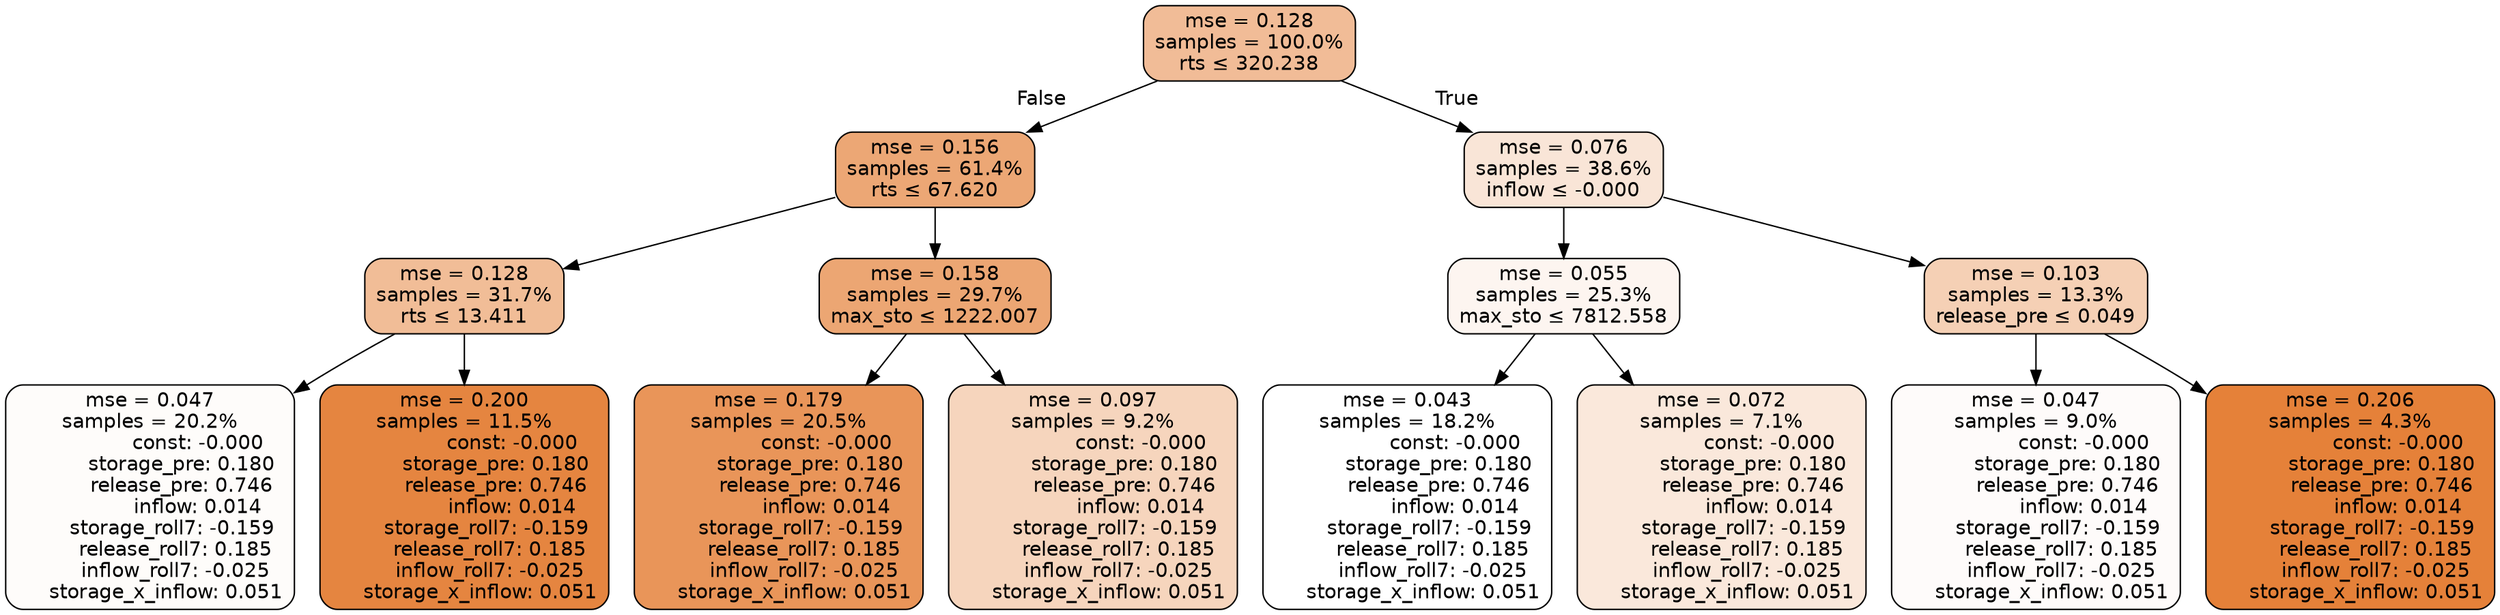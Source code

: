 digraph tree {
node [shape=rectangle, style="filled, rounded", color="black", fontname=helvetica] ;
edge [fontname=helvetica] ;
	"0" [label="mse = 0.128
samples = 100.0%
rts &le; 320.238", fillcolor="#f1bc97"]
	"1" [label="mse = 0.156
samples = 61.4%
rts &le; 67.620", fillcolor="#eca775"]
	"2" [label="mse = 0.128
samples = 31.7%
rts &le; 13.411", fillcolor="#f1bd97"]
	"3" [label="mse = 0.047
samples = 20.2%
               const: -0.000
          storage_pre: 0.180
          release_pre: 0.746
               inflow: 0.014
       storage_roll7: -0.159
        release_roll7: 0.185
        inflow_roll7: -0.025
     storage_x_inflow: 0.051", fillcolor="#fefcfa"]
	"4" [label="mse = 0.200
samples = 11.5%
               const: -0.000
          storage_pre: 0.180
          release_pre: 0.746
               inflow: 0.014
       storage_roll7: -0.159
        release_roll7: 0.185
        inflow_roll7: -0.025
     storage_x_inflow: 0.051", fillcolor="#e58540"]
	"5" [label="mse = 0.158
samples = 29.7%
max_sto &le; 1222.007", fillcolor="#eca673"]
	"6" [label="mse = 0.179
samples = 20.5%
               const: -0.000
          storage_pre: 0.180
          release_pre: 0.746
               inflow: 0.014
       storage_roll7: -0.159
        release_roll7: 0.185
        inflow_roll7: -0.025
     storage_x_inflow: 0.051", fillcolor="#e99559"]
	"7" [label="mse = 0.097
samples = 9.2%
               const: -0.000
          storage_pre: 0.180
          release_pre: 0.746
               inflow: 0.014
       storage_roll7: -0.159
        release_roll7: 0.185
        inflow_roll7: -0.025
     storage_x_inflow: 0.051", fillcolor="#f6d5bd"]
	"8" [label="mse = 0.076
samples = 38.6%
inflow &le; -0.000", fillcolor="#f9e5d7"]
	"9" [label="mse = 0.055
samples = 25.3%
max_sto &le; 7812.558", fillcolor="#fdf5f0"]
	"10" [label="mse = 0.043
samples = 18.2%
               const: -0.000
          storage_pre: 0.180
          release_pre: 0.746
               inflow: 0.014
       storage_roll7: -0.159
        release_roll7: 0.185
        inflow_roll7: -0.025
     storage_x_inflow: 0.051", fillcolor="#ffffff"]
	"11" [label="mse = 0.072
samples = 7.1%
               const: -0.000
          storage_pre: 0.180
          release_pre: 0.746
               inflow: 0.014
       storage_roll7: -0.159
        release_roll7: 0.185
        inflow_roll7: -0.025
     storage_x_inflow: 0.051", fillcolor="#fae8db"]
	"12" [label="mse = 0.103
samples = 13.3%
release_pre &le; 0.049", fillcolor="#f5d0b5"]
	"13" [label="mse = 0.047
samples = 9.0%
               const: -0.000
          storage_pre: 0.180
          release_pre: 0.746
               inflow: 0.014
       storage_roll7: -0.159
        release_roll7: 0.185
        inflow_roll7: -0.025
     storage_x_inflow: 0.051", fillcolor="#fefbfa"]
	"14" [label="mse = 0.206
samples = 4.3%
               const: -0.000
          storage_pre: 0.180
          release_pre: 0.746
               inflow: 0.014
       storage_roll7: -0.159
        release_roll7: 0.185
        inflow_roll7: -0.025
     storage_x_inflow: 0.051", fillcolor="#e58139"]

	"0" -> "1" [labeldistance=2.5, labelangle=45, headlabel="False"]
	"1" -> "2"
	"2" -> "3"
	"2" -> "4"
	"1" -> "5"
	"5" -> "6"
	"5" -> "7"
	"0" -> "8" [labeldistance=2.5, labelangle=-45, headlabel="True"]
	"8" -> "9"
	"9" -> "10"
	"9" -> "11"
	"8" -> "12"
	"12" -> "13"
	"12" -> "14"
}